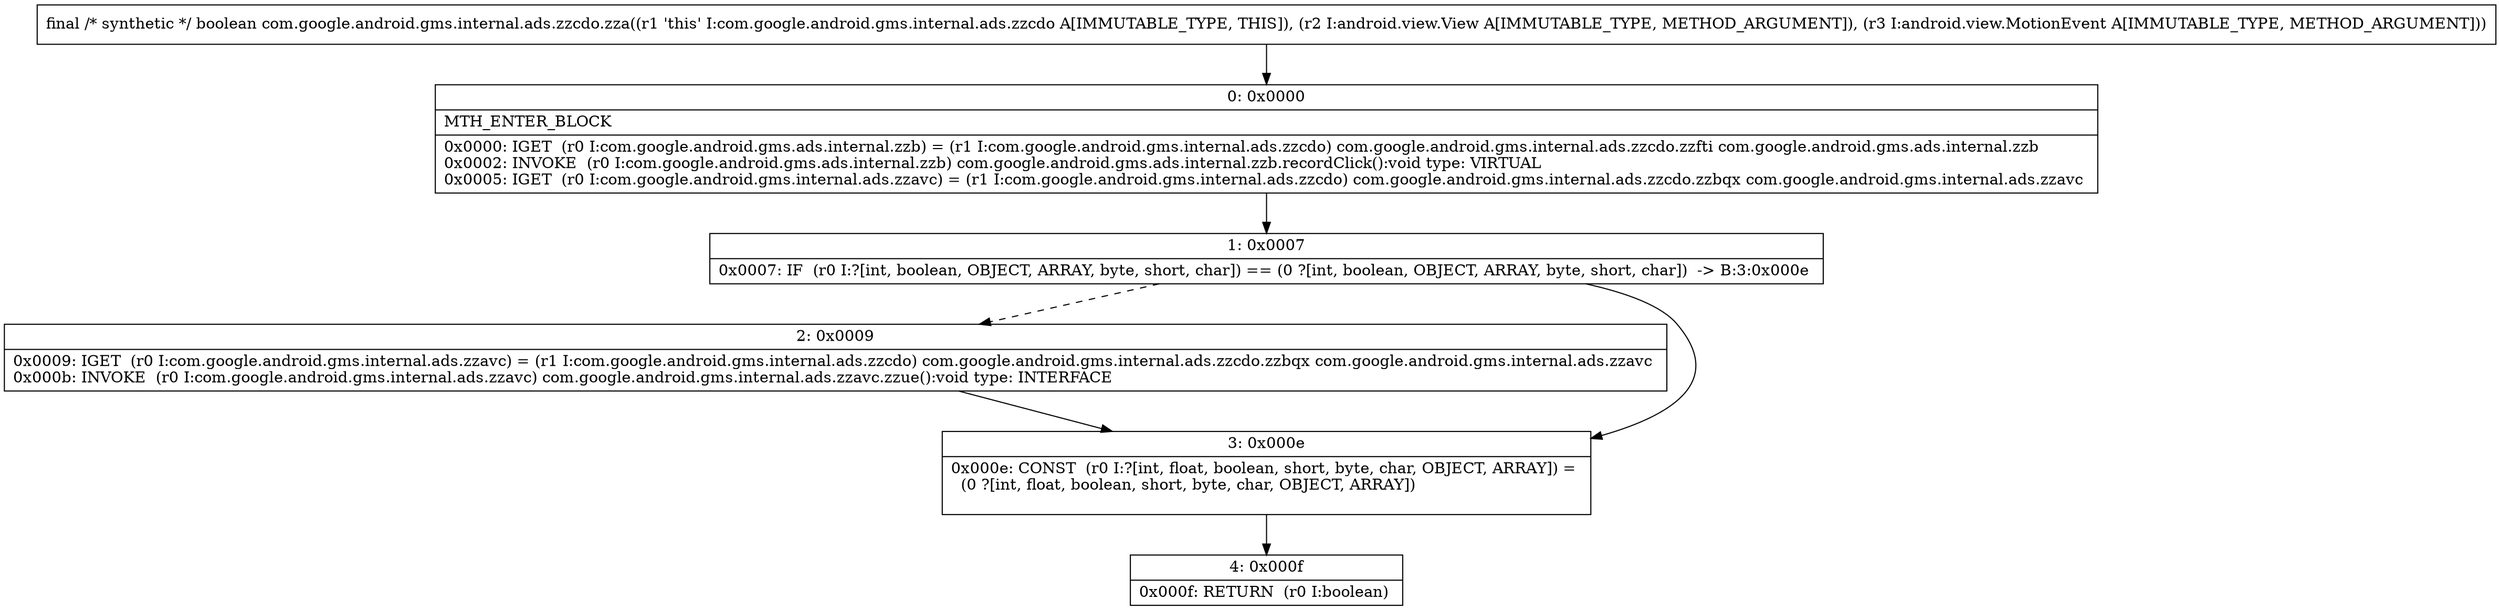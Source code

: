 digraph "CFG forcom.google.android.gms.internal.ads.zzcdo.zza(Landroid\/view\/View;Landroid\/view\/MotionEvent;)Z" {
Node_0 [shape=record,label="{0\:\ 0x0000|MTH_ENTER_BLOCK\l|0x0000: IGET  (r0 I:com.google.android.gms.ads.internal.zzb) = (r1 I:com.google.android.gms.internal.ads.zzcdo) com.google.android.gms.internal.ads.zzcdo.zzfti com.google.android.gms.ads.internal.zzb \l0x0002: INVOKE  (r0 I:com.google.android.gms.ads.internal.zzb) com.google.android.gms.ads.internal.zzb.recordClick():void type: VIRTUAL \l0x0005: IGET  (r0 I:com.google.android.gms.internal.ads.zzavc) = (r1 I:com.google.android.gms.internal.ads.zzcdo) com.google.android.gms.internal.ads.zzcdo.zzbqx com.google.android.gms.internal.ads.zzavc \l}"];
Node_1 [shape=record,label="{1\:\ 0x0007|0x0007: IF  (r0 I:?[int, boolean, OBJECT, ARRAY, byte, short, char]) == (0 ?[int, boolean, OBJECT, ARRAY, byte, short, char])  \-\> B:3:0x000e \l}"];
Node_2 [shape=record,label="{2\:\ 0x0009|0x0009: IGET  (r0 I:com.google.android.gms.internal.ads.zzavc) = (r1 I:com.google.android.gms.internal.ads.zzcdo) com.google.android.gms.internal.ads.zzcdo.zzbqx com.google.android.gms.internal.ads.zzavc \l0x000b: INVOKE  (r0 I:com.google.android.gms.internal.ads.zzavc) com.google.android.gms.internal.ads.zzavc.zzue():void type: INTERFACE \l}"];
Node_3 [shape=record,label="{3\:\ 0x000e|0x000e: CONST  (r0 I:?[int, float, boolean, short, byte, char, OBJECT, ARRAY]) = \l  (0 ?[int, float, boolean, short, byte, char, OBJECT, ARRAY])\l \l}"];
Node_4 [shape=record,label="{4\:\ 0x000f|0x000f: RETURN  (r0 I:boolean) \l}"];
MethodNode[shape=record,label="{final \/* synthetic *\/ boolean com.google.android.gms.internal.ads.zzcdo.zza((r1 'this' I:com.google.android.gms.internal.ads.zzcdo A[IMMUTABLE_TYPE, THIS]), (r2 I:android.view.View A[IMMUTABLE_TYPE, METHOD_ARGUMENT]), (r3 I:android.view.MotionEvent A[IMMUTABLE_TYPE, METHOD_ARGUMENT])) }"];
MethodNode -> Node_0;
Node_0 -> Node_1;
Node_1 -> Node_2[style=dashed];
Node_1 -> Node_3;
Node_2 -> Node_3;
Node_3 -> Node_4;
}

